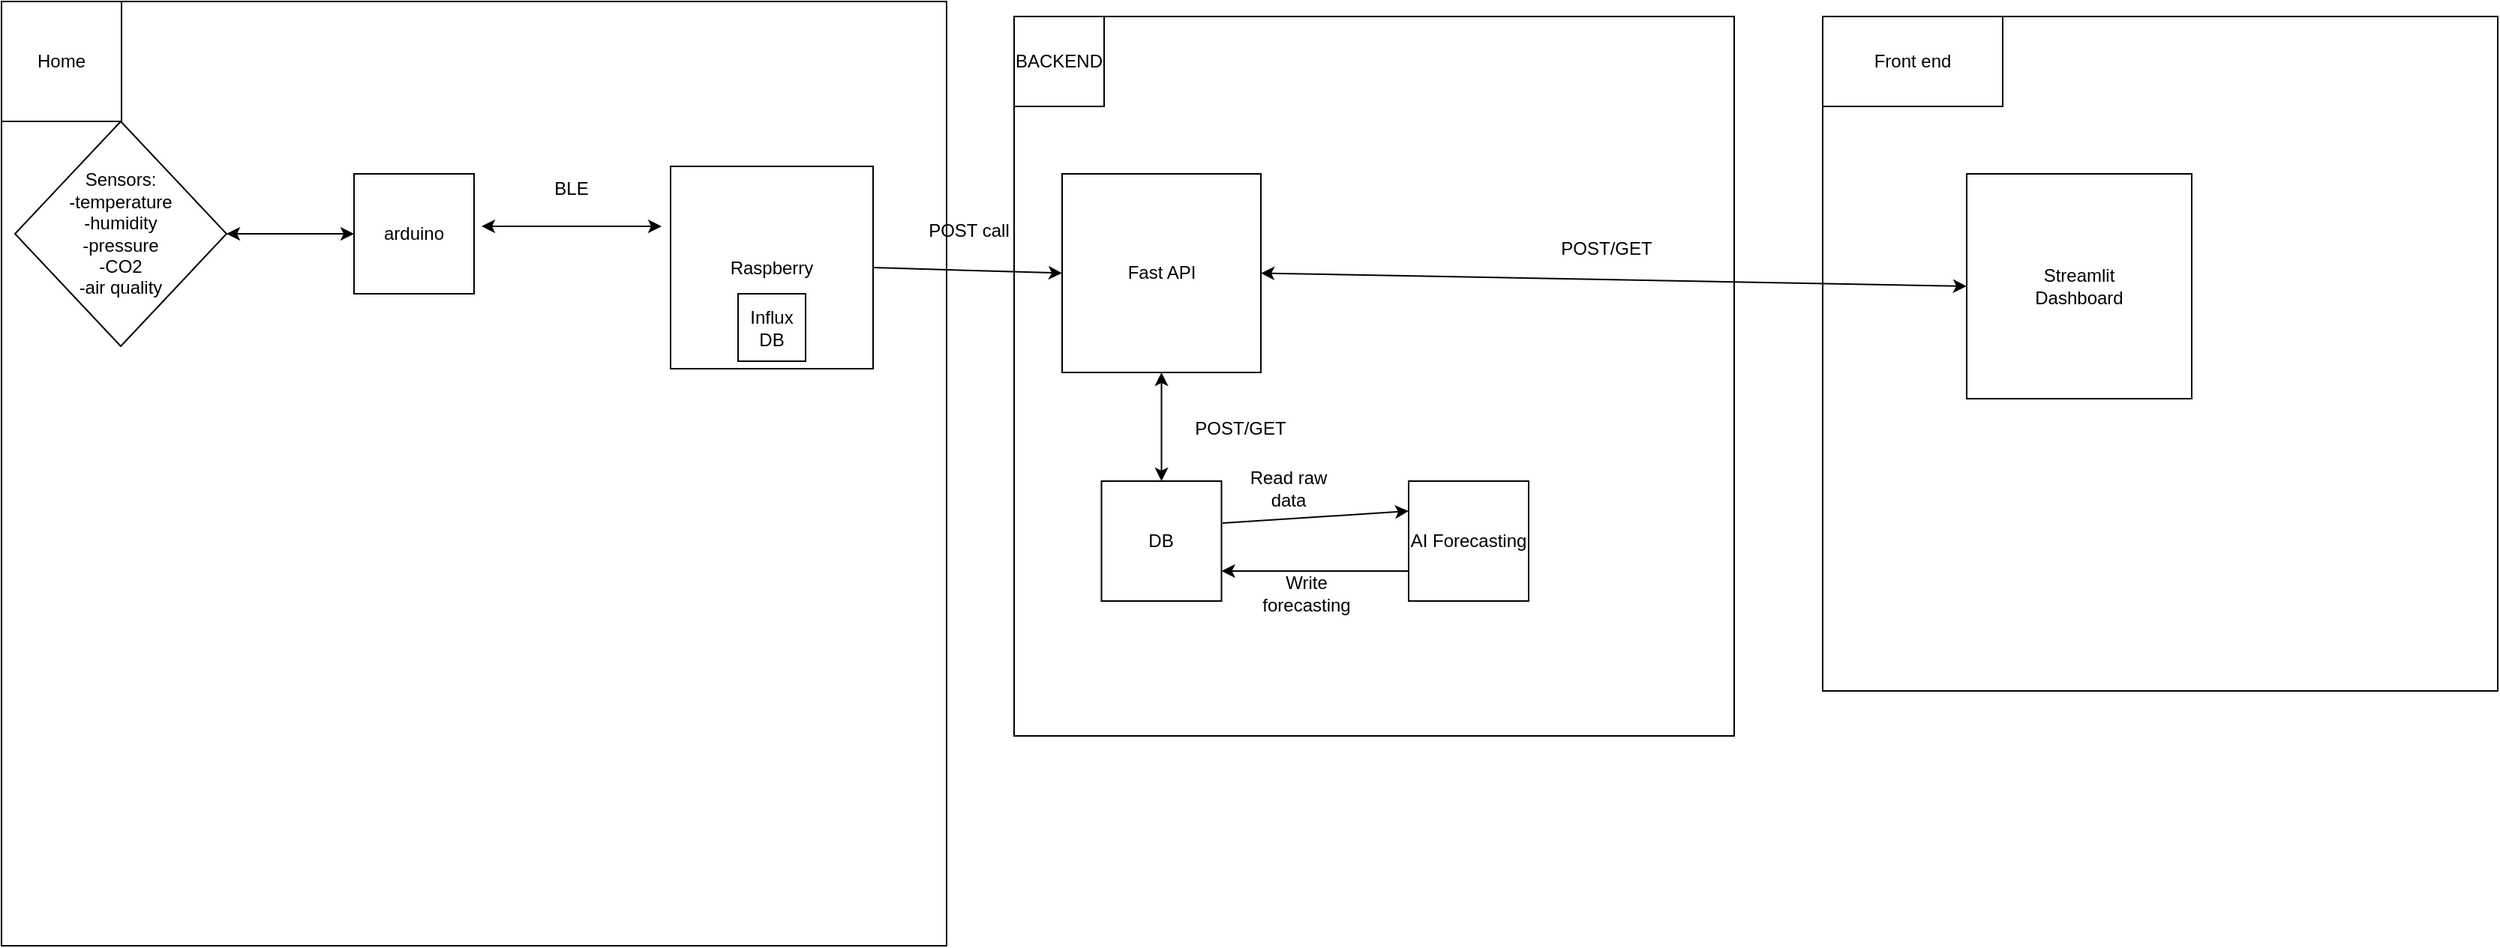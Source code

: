 <mxfile version="22.0.2" type="device">
  <diagram name="Page-1" id="N-j4EAGrDC4eOI_o2irI">
    <mxGraphModel dx="1219" dy="2376" grid="1" gridSize="10" guides="1" tooltips="1" connect="1" arrows="1" fold="1" page="1" pageScale="1" pageWidth="1169" pageHeight="827" math="0" shadow="0">
      <root>
        <mxCell id="0" />
        <mxCell id="1" parent="0" />
        <mxCell id="oF1VmpuMgiC2i-_bHdpJ-35" value="" style="whiteSpace=wrap;html=1;aspect=fixed;" vertex="1" parent="1">
          <mxGeometry x="1304" y="-850" width="450" height="450" as="geometry" />
        </mxCell>
        <mxCell id="oF1VmpuMgiC2i-_bHdpJ-33" value="" style="whiteSpace=wrap;html=1;aspect=fixed;" vertex="1" parent="1">
          <mxGeometry x="765" y="-850" width="480" height="480" as="geometry" />
        </mxCell>
        <mxCell id="oF1VmpuMgiC2i-_bHdpJ-29" value="" style="whiteSpace=wrap;html=1;aspect=fixed;" vertex="1" parent="1">
          <mxGeometry x="90" y="-860" width="630" height="630" as="geometry" />
        </mxCell>
        <mxCell id="oF1VmpuMgiC2i-_bHdpJ-3" value="arduino" style="whiteSpace=wrap;html=1;aspect=fixed;" vertex="1" parent="1">
          <mxGeometry x="325" y="-745" width="80" height="80" as="geometry" />
        </mxCell>
        <mxCell id="oF1VmpuMgiC2i-_bHdpJ-5" value="Sensors:&lt;br&gt;-temperature&lt;br&gt;-humidity&lt;br&gt;-pressure&lt;br&gt;-CO2&lt;br&gt;-air quality" style="rhombus;whiteSpace=wrap;html=1;" vertex="1" parent="1">
          <mxGeometry x="99" y="-780" width="141" height="150" as="geometry" />
        </mxCell>
        <mxCell id="oF1VmpuMgiC2i-_bHdpJ-6" value="" style="endArrow=classic;startArrow=classic;html=1;rounded=0;exitX=1;exitY=0.5;exitDx=0;exitDy=0;entryX=0;entryY=0.5;entryDx=0;entryDy=0;" edge="1" parent="1" source="oF1VmpuMgiC2i-_bHdpJ-5" target="oF1VmpuMgiC2i-_bHdpJ-3">
          <mxGeometry width="50" height="50" relative="1" as="geometry">
            <mxPoint x="500" y="-580" as="sourcePoint" />
            <mxPoint x="550" y="-630" as="targetPoint" />
          </mxGeometry>
        </mxCell>
        <mxCell id="oF1VmpuMgiC2i-_bHdpJ-7" value="Raspberry" style="whiteSpace=wrap;html=1;aspect=fixed;" vertex="1" parent="1">
          <mxGeometry x="536" y="-750" width="135" height="135" as="geometry" />
        </mxCell>
        <mxCell id="oF1VmpuMgiC2i-_bHdpJ-8" value="" style="endArrow=classic;startArrow=classic;html=1;rounded=0;" edge="1" parent="1">
          <mxGeometry width="50" height="50" relative="1" as="geometry">
            <mxPoint x="410" y="-710" as="sourcePoint" />
            <mxPoint x="530" y="-710" as="targetPoint" />
          </mxGeometry>
        </mxCell>
        <mxCell id="oF1VmpuMgiC2i-_bHdpJ-9" value="BLE" style="text;html=1;strokeColor=none;fillColor=none;align=center;verticalAlign=middle;whiteSpace=wrap;rounded=0;" vertex="1" parent="1">
          <mxGeometry x="440" y="-750" width="60" height="30" as="geometry" />
        </mxCell>
        <mxCell id="oF1VmpuMgiC2i-_bHdpJ-10" value="Influx DB" style="whiteSpace=wrap;html=1;aspect=fixed;" vertex="1" parent="1">
          <mxGeometry x="581" y="-665" width="45" height="45" as="geometry" />
        </mxCell>
        <mxCell id="oF1VmpuMgiC2i-_bHdpJ-12" value="Fast API" style="whiteSpace=wrap;html=1;aspect=fixed;" vertex="1" parent="1">
          <mxGeometry x="797" y="-745" width="132.5" height="132.5" as="geometry" />
        </mxCell>
        <mxCell id="oF1VmpuMgiC2i-_bHdpJ-15" value="" style="endArrow=classic;html=1;rounded=0;entryX=0;entryY=0.5;entryDx=0;entryDy=0;exitX=1;exitY=0.5;exitDx=0;exitDy=0;" edge="1" parent="1" source="oF1VmpuMgiC2i-_bHdpJ-7" target="oF1VmpuMgiC2i-_bHdpJ-12">
          <mxGeometry width="50" height="50" relative="1" as="geometry">
            <mxPoint x="500" y="-580" as="sourcePoint" />
            <mxPoint x="550" y="-630" as="targetPoint" />
          </mxGeometry>
        </mxCell>
        <mxCell id="oF1VmpuMgiC2i-_bHdpJ-16" value="DB" style="whiteSpace=wrap;html=1;aspect=fixed;" vertex="1" parent="1">
          <mxGeometry x="823.25" y="-540" width="80" height="80" as="geometry" />
        </mxCell>
        <mxCell id="oF1VmpuMgiC2i-_bHdpJ-17" value="POST call" style="text;html=1;strokeColor=none;fillColor=none;align=center;verticalAlign=middle;whiteSpace=wrap;rounded=0;" vertex="1" parent="1">
          <mxGeometry x="705" y="-722.5" width="60" height="30" as="geometry" />
        </mxCell>
        <mxCell id="oF1VmpuMgiC2i-_bHdpJ-19" value="" style="endArrow=classic;startArrow=classic;html=1;rounded=0;entryX=0.5;entryY=0;entryDx=0;entryDy=0;exitX=0.5;exitY=1;exitDx=0;exitDy=0;" edge="1" parent="1" source="oF1VmpuMgiC2i-_bHdpJ-12" target="oF1VmpuMgiC2i-_bHdpJ-16">
          <mxGeometry width="50" height="50" relative="1" as="geometry">
            <mxPoint x="420" y="-700" as="sourcePoint" />
            <mxPoint x="540" y="-700" as="targetPoint" />
          </mxGeometry>
        </mxCell>
        <mxCell id="oF1VmpuMgiC2i-_bHdpJ-22" value="POST/GET" style="text;html=1;strokeColor=none;fillColor=none;align=center;verticalAlign=middle;whiteSpace=wrap;rounded=0;" vertex="1" parent="1">
          <mxGeometry x="886" y="-590" width="60" height="30" as="geometry" />
        </mxCell>
        <mxCell id="oF1VmpuMgiC2i-_bHdpJ-23" value="AI Forecasting" style="whiteSpace=wrap;html=1;aspect=fixed;" vertex="1" parent="1">
          <mxGeometry x="1028" y="-540" width="80" height="80" as="geometry" />
        </mxCell>
        <mxCell id="oF1VmpuMgiC2i-_bHdpJ-24" value="" style="endArrow=classic;html=1;rounded=0;exitX=1.009;exitY=0.35;exitDx=0;exitDy=0;exitPerimeter=0;entryX=0;entryY=0.25;entryDx=0;entryDy=0;" edge="1" parent="1" source="oF1VmpuMgiC2i-_bHdpJ-16" target="oF1VmpuMgiC2i-_bHdpJ-23">
          <mxGeometry width="50" height="50" relative="1" as="geometry">
            <mxPoint x="740" y="-590" as="sourcePoint" />
            <mxPoint x="790" y="-640" as="targetPoint" />
          </mxGeometry>
        </mxCell>
        <mxCell id="oF1VmpuMgiC2i-_bHdpJ-25" value="Read raw data" style="text;html=1;strokeColor=none;fillColor=none;align=center;verticalAlign=middle;whiteSpace=wrap;rounded=0;" vertex="1" parent="1">
          <mxGeometry x="918" y="-550" width="60" height="30" as="geometry" />
        </mxCell>
        <mxCell id="oF1VmpuMgiC2i-_bHdpJ-26" value="" style="endArrow=classic;html=1;rounded=0;exitX=0;exitY=0.75;exitDx=0;exitDy=0;entryX=1;entryY=0.75;entryDx=0;entryDy=0;" edge="1" parent="1" source="oF1VmpuMgiC2i-_bHdpJ-23" target="oF1VmpuMgiC2i-_bHdpJ-16">
          <mxGeometry width="50" height="50" relative="1" as="geometry">
            <mxPoint x="740" y="-590" as="sourcePoint" />
            <mxPoint x="790" y="-640" as="targetPoint" />
          </mxGeometry>
        </mxCell>
        <mxCell id="oF1VmpuMgiC2i-_bHdpJ-27" value="Write forecasting" style="text;html=1;strokeColor=none;fillColor=none;align=center;verticalAlign=middle;whiteSpace=wrap;rounded=0;" vertex="1" parent="1">
          <mxGeometry x="929.5" y="-480" width="60" height="30" as="geometry" />
        </mxCell>
        <mxCell id="oF1VmpuMgiC2i-_bHdpJ-28" value="Streamlit&lt;br&gt;Dashboard" style="whiteSpace=wrap;html=1;aspect=fixed;" vertex="1" parent="1">
          <mxGeometry x="1400" y="-745" width="150" height="150" as="geometry" />
        </mxCell>
        <mxCell id="oF1VmpuMgiC2i-_bHdpJ-30" value="Home" style="whiteSpace=wrap;html=1;aspect=fixed;" vertex="1" parent="1">
          <mxGeometry x="90" y="-860" width="80" height="80" as="geometry" />
        </mxCell>
        <mxCell id="oF1VmpuMgiC2i-_bHdpJ-34" value="BACKEND" style="whiteSpace=wrap;html=1;aspect=fixed;" vertex="1" parent="1">
          <mxGeometry x="765" y="-850" width="60" height="60" as="geometry" />
        </mxCell>
        <mxCell id="oF1VmpuMgiC2i-_bHdpJ-36" value="Front end" style="rounded=0;whiteSpace=wrap;html=1;" vertex="1" parent="1">
          <mxGeometry x="1304" y="-850" width="120" height="60" as="geometry" />
        </mxCell>
        <mxCell id="oF1VmpuMgiC2i-_bHdpJ-38" value="" style="endArrow=classic;startArrow=classic;html=1;rounded=0;exitX=1;exitY=0.5;exitDx=0;exitDy=0;entryX=0;entryY=0.5;entryDx=0;entryDy=0;" edge="1" parent="1" source="oF1VmpuMgiC2i-_bHdpJ-12" target="oF1VmpuMgiC2i-_bHdpJ-28">
          <mxGeometry width="50" height="50" relative="1" as="geometry">
            <mxPoint x="1040" y="-660" as="sourcePoint" />
            <mxPoint x="1090" y="-710" as="targetPoint" />
          </mxGeometry>
        </mxCell>
        <mxCell id="oF1VmpuMgiC2i-_bHdpJ-39" value="POST/GET" style="text;html=1;strokeColor=none;fillColor=none;align=center;verticalAlign=middle;whiteSpace=wrap;rounded=0;" vertex="1" parent="1">
          <mxGeometry x="1130" y="-710" width="60" height="30" as="geometry" />
        </mxCell>
      </root>
    </mxGraphModel>
  </diagram>
</mxfile>
